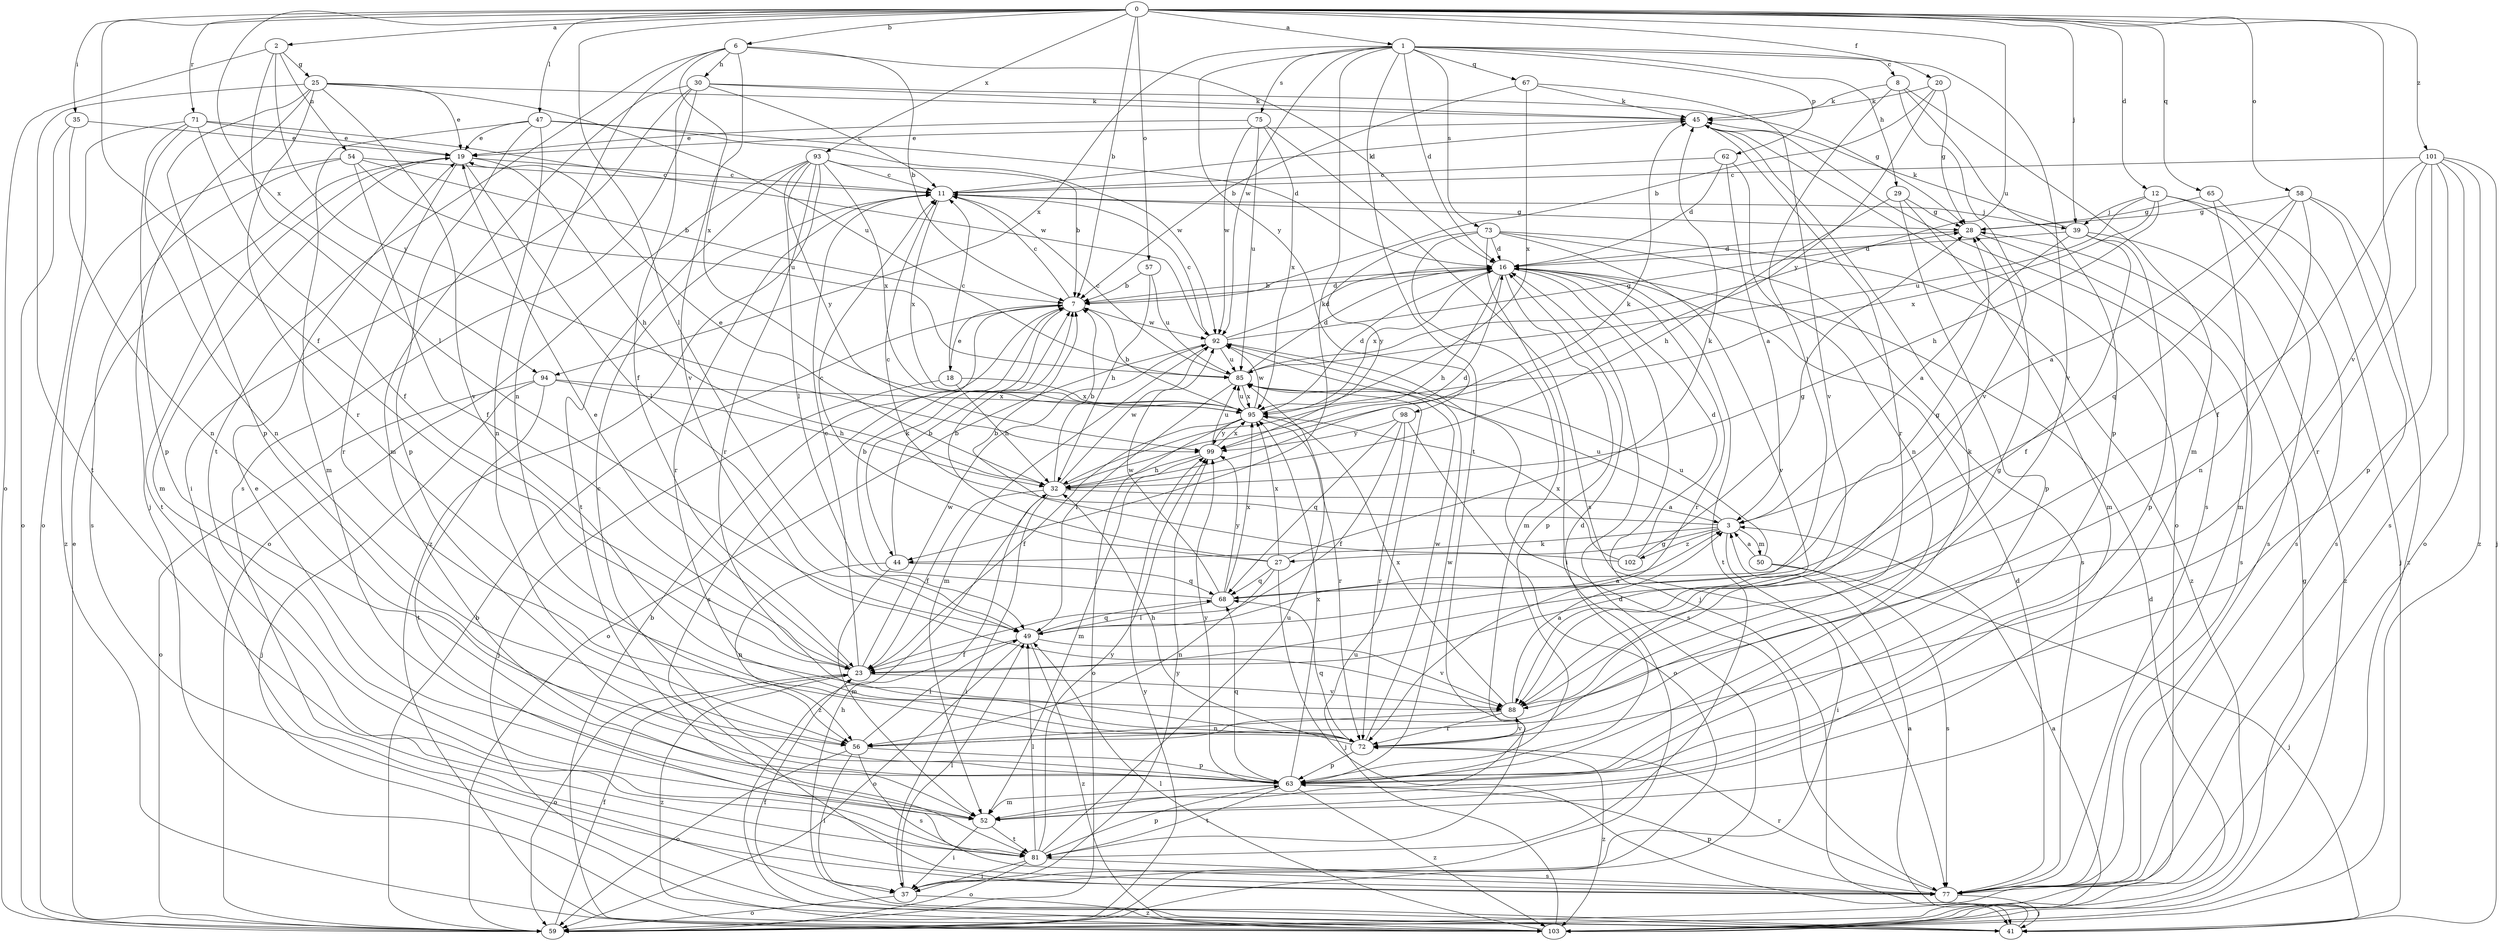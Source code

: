 strict digraph  {
0;
1;
2;
3;
6;
7;
8;
11;
12;
16;
18;
19;
20;
23;
25;
27;
28;
29;
30;
32;
35;
37;
39;
41;
44;
45;
47;
49;
50;
52;
54;
56;
57;
58;
59;
62;
63;
65;
67;
68;
71;
72;
73;
75;
77;
81;
85;
88;
92;
93;
94;
95;
98;
99;
101;
102;
103;
0 -> 1  [label=a];
0 -> 2  [label=a];
0 -> 6  [label=b];
0 -> 7  [label=b];
0 -> 12  [label=d];
0 -> 20  [label=f];
0 -> 23  [label=f];
0 -> 35  [label=i];
0 -> 39  [label=j];
0 -> 47  [label=l];
0 -> 49  [label=l];
0 -> 57  [label=o];
0 -> 58  [label=o];
0 -> 65  [label=q];
0 -> 71  [label=r];
0 -> 85  [label=u];
0 -> 88  [label=v];
0 -> 93  [label=x];
0 -> 94  [label=x];
0 -> 101  [label=z];
1 -> 8  [label=c];
1 -> 16  [label=d];
1 -> 29  [label=h];
1 -> 44  [label=k];
1 -> 62  [label=p];
1 -> 67  [label=q];
1 -> 73  [label=s];
1 -> 75  [label=s];
1 -> 81  [label=t];
1 -> 88  [label=v];
1 -> 92  [label=w];
1 -> 94  [label=x];
1 -> 98  [label=y];
2 -> 25  [label=g];
2 -> 49  [label=l];
2 -> 54  [label=n];
2 -> 59  [label=o];
2 -> 99  [label=y];
3 -> 11  [label=c];
3 -> 27  [label=g];
3 -> 37  [label=i];
3 -> 44  [label=k];
3 -> 50  [label=m];
3 -> 85  [label=u];
3 -> 102  [label=z];
6 -> 7  [label=b];
6 -> 16  [label=d];
6 -> 30  [label=h];
6 -> 56  [label=n];
6 -> 81  [label=t];
6 -> 88  [label=v];
6 -> 95  [label=x];
7 -> 11  [label=c];
7 -> 16  [label=d];
7 -> 18  [label=e];
7 -> 44  [label=k];
7 -> 77  [label=s];
7 -> 92  [label=w];
8 -> 45  [label=k];
8 -> 49  [label=l];
8 -> 52  [label=m];
8 -> 63  [label=p];
8 -> 88  [label=v];
11 -> 28  [label=g];
11 -> 39  [label=j];
11 -> 45  [label=k];
11 -> 72  [label=r];
11 -> 95  [label=x];
12 -> 32  [label=h];
12 -> 39  [label=j];
12 -> 41  [label=j];
12 -> 77  [label=s];
12 -> 85  [label=u];
12 -> 95  [label=x];
16 -> 7  [label=b];
16 -> 32  [label=h];
16 -> 41  [label=j];
16 -> 63  [label=p];
16 -> 72  [label=r];
16 -> 81  [label=t];
16 -> 95  [label=x];
18 -> 11  [label=c];
18 -> 32  [label=h];
18 -> 41  [label=j];
18 -> 95  [label=x];
19 -> 11  [label=c];
19 -> 32  [label=h];
19 -> 49  [label=l];
19 -> 52  [label=m];
19 -> 72  [label=r];
19 -> 81  [label=t];
20 -> 7  [label=b];
20 -> 28  [label=g];
20 -> 45  [label=k];
20 -> 99  [label=y];
23 -> 11  [label=c];
23 -> 19  [label=e];
23 -> 59  [label=o];
23 -> 88  [label=v];
23 -> 92  [label=w];
23 -> 103  [label=z];
25 -> 19  [label=e];
25 -> 41  [label=j];
25 -> 45  [label=k];
25 -> 63  [label=p];
25 -> 72  [label=r];
25 -> 81  [label=t];
25 -> 85  [label=u];
25 -> 88  [label=v];
27 -> 7  [label=b];
27 -> 11  [label=c];
27 -> 41  [label=j];
27 -> 45  [label=k];
27 -> 56  [label=n];
27 -> 68  [label=q];
27 -> 95  [label=x];
28 -> 16  [label=d];
28 -> 77  [label=s];
29 -> 28  [label=g];
29 -> 32  [label=h];
29 -> 52  [label=m];
29 -> 63  [label=p];
30 -> 11  [label=c];
30 -> 23  [label=f];
30 -> 28  [label=g];
30 -> 37  [label=i];
30 -> 45  [label=k];
30 -> 52  [label=m];
30 -> 77  [label=s];
32 -> 3  [label=a];
32 -> 7  [label=b];
32 -> 16  [label=d];
32 -> 19  [label=e];
32 -> 23  [label=f];
32 -> 37  [label=i];
32 -> 45  [label=k];
32 -> 92  [label=w];
32 -> 103  [label=z];
35 -> 19  [label=e];
35 -> 56  [label=n];
35 -> 59  [label=o];
37 -> 49  [label=l];
37 -> 59  [label=o];
37 -> 99  [label=y];
37 -> 103  [label=z];
39 -> 3  [label=a];
39 -> 16  [label=d];
39 -> 23  [label=f];
39 -> 45  [label=k];
39 -> 63  [label=p];
39 -> 103  [label=z];
41 -> 3  [label=a];
41 -> 23  [label=f];
41 -> 32  [label=h];
44 -> 7  [label=b];
44 -> 52  [label=m];
44 -> 56  [label=n];
44 -> 68  [label=q];
45 -> 19  [label=e];
45 -> 59  [label=o];
45 -> 72  [label=r];
45 -> 77  [label=s];
47 -> 16  [label=d];
47 -> 19  [label=e];
47 -> 52  [label=m];
47 -> 56  [label=n];
47 -> 63  [label=p];
47 -> 92  [label=w];
49 -> 3  [label=a];
49 -> 23  [label=f];
49 -> 59  [label=o];
49 -> 68  [label=q];
49 -> 88  [label=v];
49 -> 103  [label=z];
50 -> 3  [label=a];
50 -> 41  [label=j];
50 -> 77  [label=s];
50 -> 85  [label=u];
52 -> 19  [label=e];
52 -> 37  [label=i];
52 -> 81  [label=t];
54 -> 7  [label=b];
54 -> 11  [label=c];
54 -> 23  [label=f];
54 -> 77  [label=s];
54 -> 85  [label=u];
54 -> 103  [label=z];
56 -> 37  [label=i];
56 -> 49  [label=l];
56 -> 59  [label=o];
56 -> 63  [label=p];
56 -> 77  [label=s];
57 -> 7  [label=b];
57 -> 32  [label=h];
57 -> 85  [label=u];
58 -> 3  [label=a];
58 -> 28  [label=g];
58 -> 56  [label=n];
58 -> 68  [label=q];
58 -> 77  [label=s];
58 -> 103  [label=z];
59 -> 7  [label=b];
59 -> 16  [label=d];
59 -> 19  [label=e];
59 -> 23  [label=f];
59 -> 99  [label=y];
62 -> 3  [label=a];
62 -> 11  [label=c];
62 -> 16  [label=d];
62 -> 56  [label=n];
63 -> 11  [label=c];
63 -> 16  [label=d];
63 -> 45  [label=k];
63 -> 52  [label=m];
63 -> 68  [label=q];
63 -> 81  [label=t];
63 -> 92  [label=w];
63 -> 95  [label=x];
63 -> 99  [label=y];
63 -> 103  [label=z];
65 -> 28  [label=g];
65 -> 52  [label=m];
65 -> 77  [label=s];
67 -> 7  [label=b];
67 -> 45  [label=k];
67 -> 88  [label=v];
67 -> 95  [label=x];
68 -> 7  [label=b];
68 -> 28  [label=g];
68 -> 49  [label=l];
68 -> 92  [label=w];
68 -> 95  [label=x];
68 -> 99  [label=y];
71 -> 19  [label=e];
71 -> 23  [label=f];
71 -> 56  [label=n];
71 -> 59  [label=o];
71 -> 63  [label=p];
71 -> 92  [label=w];
72 -> 32  [label=h];
72 -> 63  [label=p];
72 -> 68  [label=q];
72 -> 88  [label=v];
72 -> 92  [label=w];
72 -> 103  [label=z];
73 -> 16  [label=d];
73 -> 37  [label=i];
73 -> 52  [label=m];
73 -> 77  [label=s];
73 -> 88  [label=v];
73 -> 99  [label=y];
73 -> 103  [label=z];
75 -> 19  [label=e];
75 -> 77  [label=s];
75 -> 85  [label=u];
75 -> 92  [label=w];
75 -> 95  [label=x];
77 -> 16  [label=d];
77 -> 41  [label=j];
77 -> 63  [label=p];
77 -> 72  [label=r];
81 -> 37  [label=i];
81 -> 49  [label=l];
81 -> 59  [label=o];
81 -> 63  [label=p];
81 -> 77  [label=s];
81 -> 85  [label=u];
81 -> 99  [label=y];
85 -> 11  [label=c];
85 -> 16  [label=d];
85 -> 49  [label=l];
85 -> 95  [label=x];
88 -> 3  [label=a];
88 -> 28  [label=g];
88 -> 56  [label=n];
88 -> 72  [label=r];
88 -> 95  [label=x];
92 -> 11  [label=c];
92 -> 16  [label=d];
92 -> 28  [label=g];
92 -> 52  [label=m];
92 -> 59  [label=o];
92 -> 77  [label=s];
92 -> 85  [label=u];
93 -> 7  [label=b];
93 -> 11  [label=c];
93 -> 49  [label=l];
93 -> 59  [label=o];
93 -> 72  [label=r];
93 -> 81  [label=t];
93 -> 95  [label=x];
93 -> 99  [label=y];
93 -> 103  [label=z];
94 -> 32  [label=h];
94 -> 41  [label=j];
94 -> 59  [label=o];
94 -> 81  [label=t];
94 -> 95  [label=x];
95 -> 7  [label=b];
95 -> 16  [label=d];
95 -> 23  [label=f];
95 -> 59  [label=o];
95 -> 72  [label=r];
95 -> 85  [label=u];
95 -> 92  [label=w];
95 -> 99  [label=y];
98 -> 23  [label=f];
98 -> 59  [label=o];
98 -> 68  [label=q];
98 -> 72  [label=r];
98 -> 99  [label=y];
99 -> 32  [label=h];
99 -> 52  [label=m];
99 -> 85  [label=u];
99 -> 95  [label=x];
101 -> 11  [label=c];
101 -> 23  [label=f];
101 -> 41  [label=j];
101 -> 59  [label=o];
101 -> 63  [label=p];
101 -> 72  [label=r];
101 -> 77  [label=s];
101 -> 103  [label=z];
102 -> 7  [label=b];
102 -> 16  [label=d];
102 -> 28  [label=g];
102 -> 95  [label=x];
103 -> 3  [label=a];
103 -> 7  [label=b];
103 -> 16  [label=d];
103 -> 28  [label=g];
103 -> 49  [label=l];
103 -> 85  [label=u];
}
